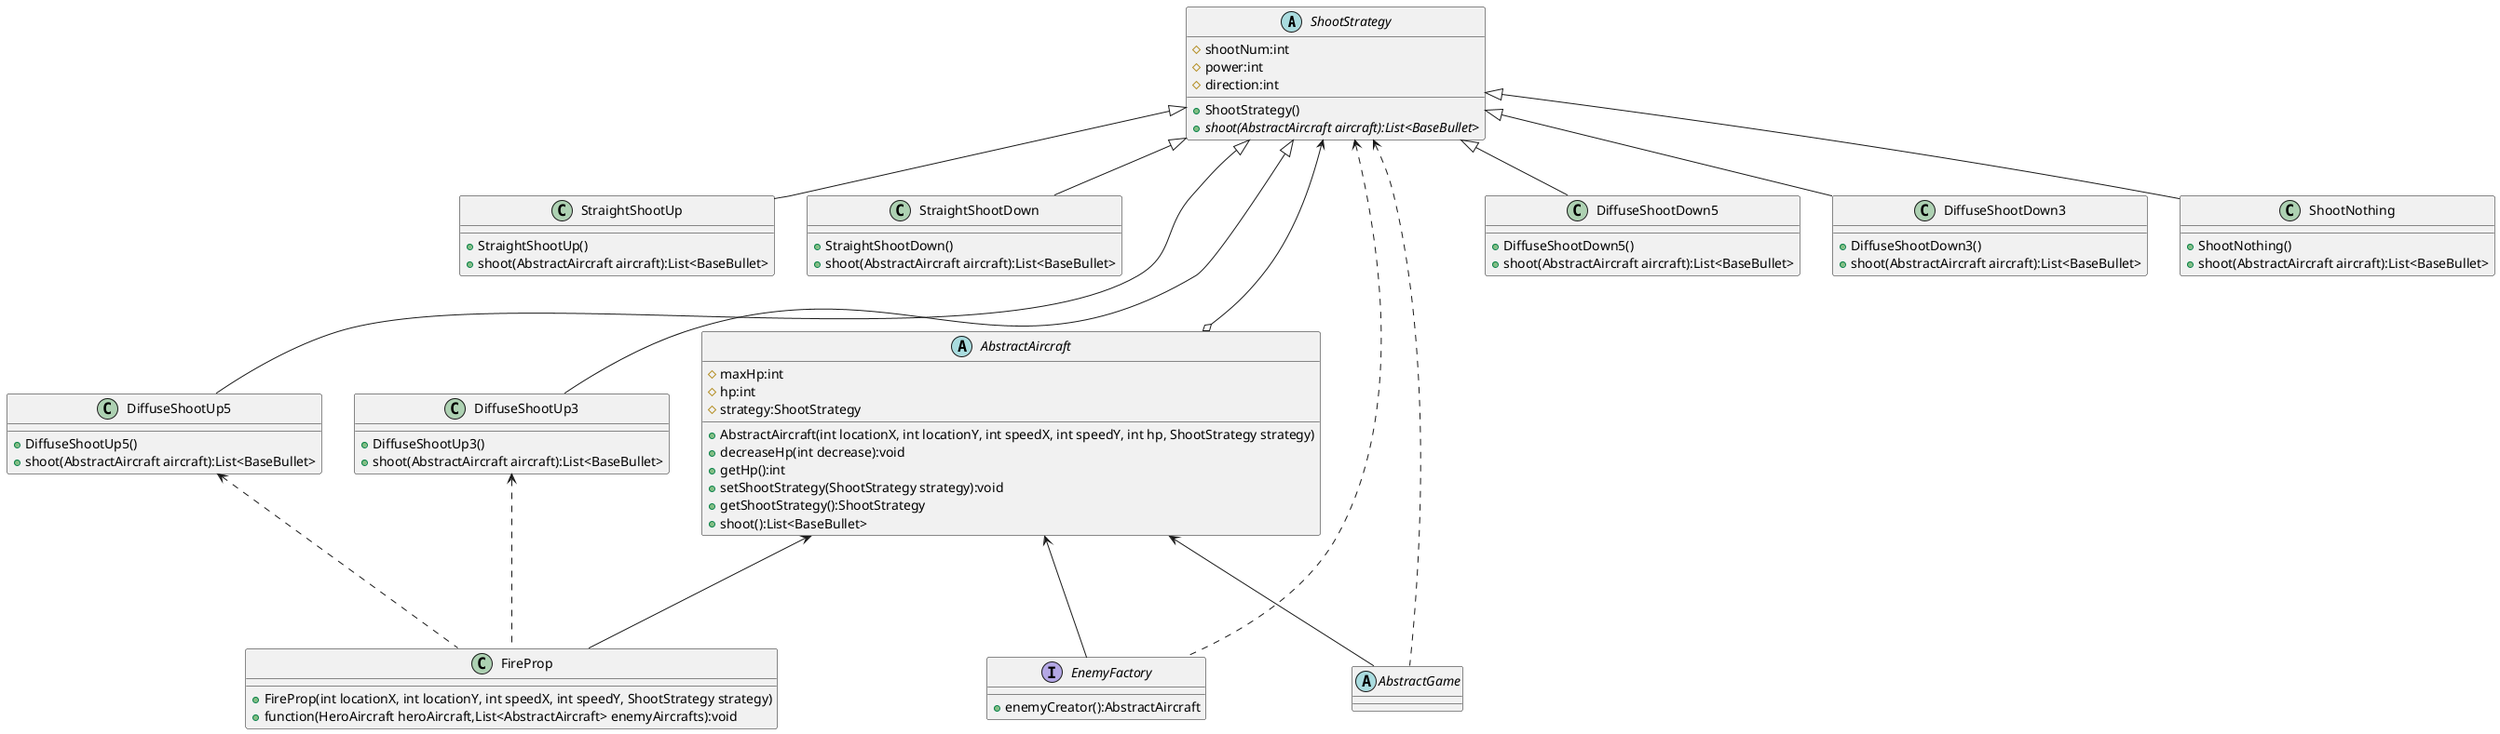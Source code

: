 @startuml
'https://plantuml.com/class-diagram

abstract class ShootStrategy{
    # shootNum:int
    # power:int
    # direction:int
    + ShootStrategy()
    + {abstract}shoot(AbstractAircraft aircraft):List<BaseBullet>
}

class StraightShootUp{
    + StraightShootUp()
    + shoot(AbstractAircraft aircraft):List<BaseBullet>
    }

class StraightShootDown{
    + StraightShootDown()
    + shoot(AbstractAircraft aircraft):List<BaseBullet>
    }

class DiffuseShootUp3{
    + DiffuseShootUp3()
    + shoot(AbstractAircraft aircraft):List<BaseBullet>
}

class DiffuseShootUp5{
    + DiffuseShootUp5()
    + shoot(AbstractAircraft aircraft):List<BaseBullet>
}

class DiffuseShootDown5{
    + DiffuseShootDown5()
    + shoot(AbstractAircraft aircraft):List<BaseBullet>
}

class DiffuseShootDown3{
    + DiffuseShootDown3()
    + shoot(AbstractAircraft aircraft):List<BaseBullet>
}



class ShootNothing{
    + ShootNothing()
    + shoot(AbstractAircraft aircraft):List<BaseBullet>
}


abstract class AbstractAircraft{
	# maxHp:int
    # hp:int
    # strategy:ShootStrategy
    + AbstractAircraft(int locationX, int locationY, int speedX, int speedY, int hp, ShootStrategy strategy)
    + decreaseHp(int decrease):void
    + getHp():int
    + setShootStrategy(ShootStrategy strategy):void
    + getShootStrategy():ShootStrategy
    + shoot():List<BaseBullet>
 }

 interface EnemyFactory{
    + enemyCreator():AbstractAircraft
 }

class FireProp{
    + FireProp(int locationX, int locationY, int speedX, int speedY, ShootStrategy strategy)
    + function(HeroAircraft heroAircraft,List<AbstractAircraft> enemyAircrafts):void
}

'class MobFactory{
'    + enemyCreator():AbstractAircraft
'}
'
'class EliteFactory{
'    + enemyCreator():AbstractAircraft
'}
'
'class BossFactory{
'    + enemyCreator():AbstractAircraft
'}

abstract AbstractGame{}

ShootStrategy <|-- StraightShootUp
ShootStrategy <|-- StraightShootDown
ShootStrategy <|-- DiffuseShootUp3
ShootStrategy <|-- DiffuseShootUp5
ShootStrategy <|-- DiffuseShootDown5
ShootStrategy <|-- DiffuseShootDown3
ShootStrategy <|-- ShootNothing
ShootStrategy <---o AbstractAircraft
AbstractAircraft <--- EnemyFactory
AbstractAircraft <--- FireProp
AbstractAircraft <--- AbstractGame

'EnemyFactory <|.. MobFactory
'EnemyFactory <|.. EliteFactory
'EnemyFactory <|.. BossFactory

'StraightShootDown <... EliteFactory
'DiffuseShootDown <... BossFactory
'ShootNothing <... MobFactory
DiffuseShootUp3 <... FireProp
DiffuseShootUp5 <... FireProp

ShootStrategy <.. AbstractGame
ShootStrategy <.. EnemyFactory

@enduml